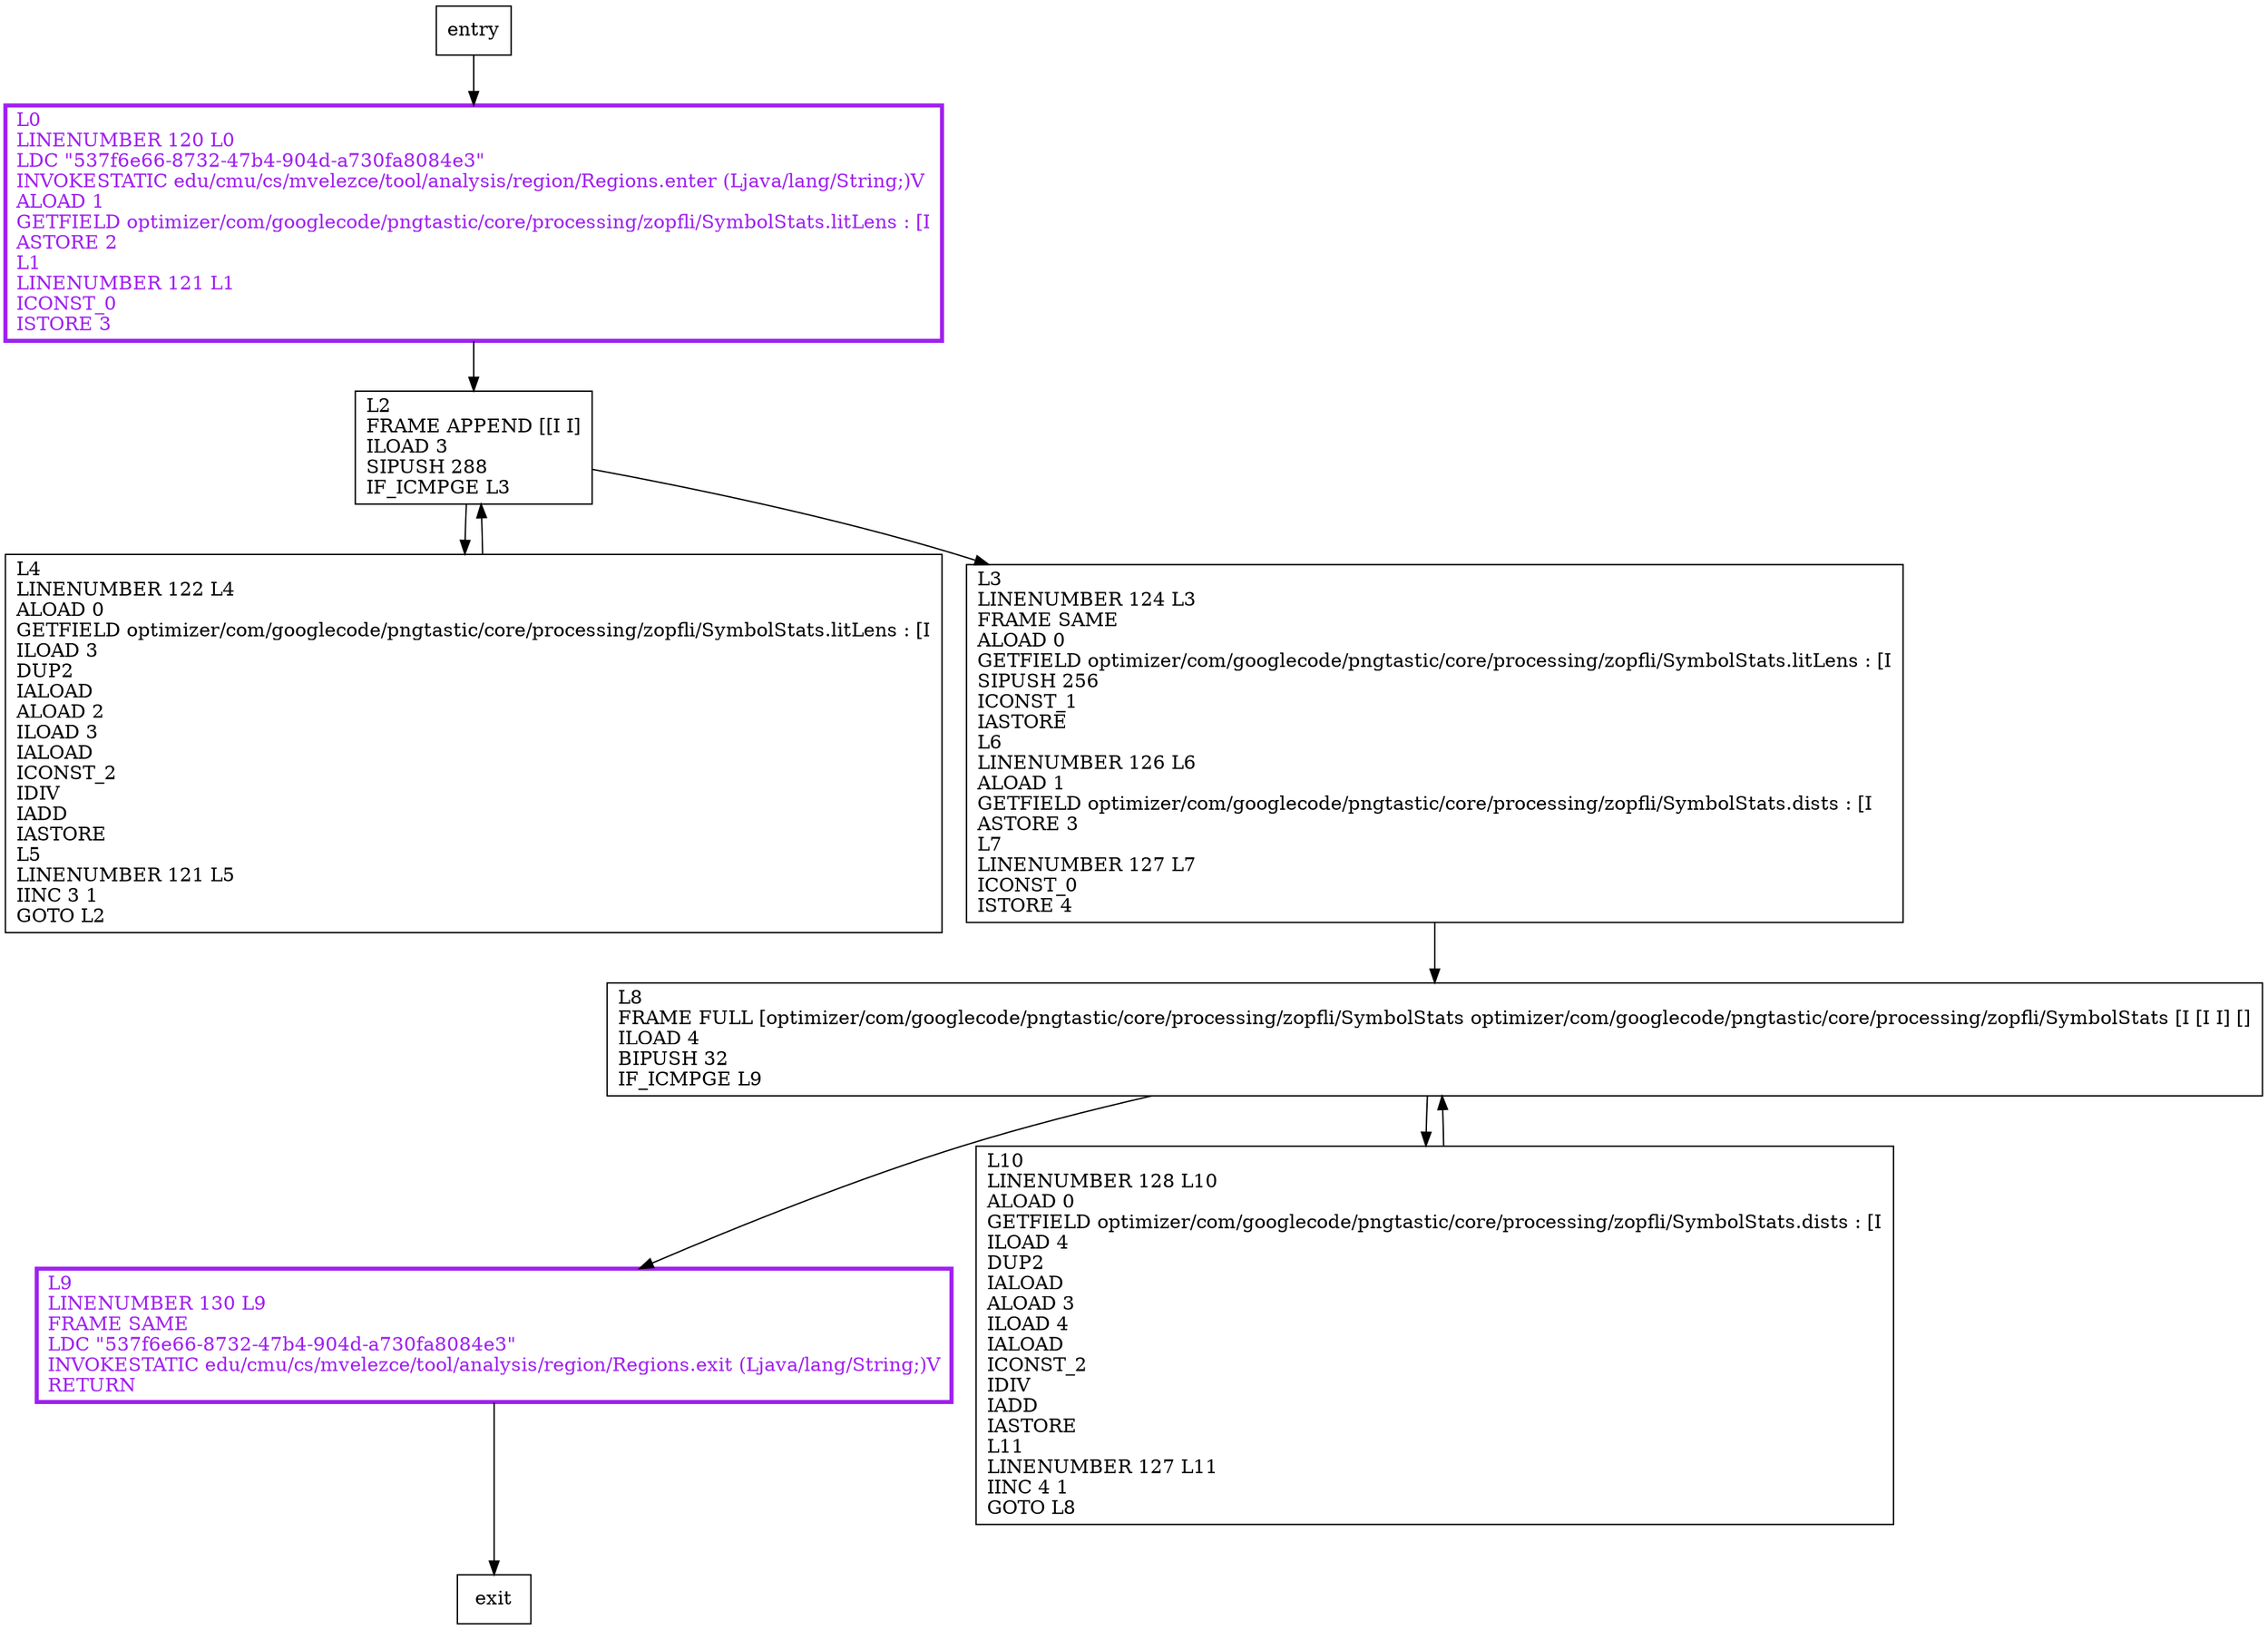 digraph alloy {
node [shape=record];
1419958638 [label="L0\lLINENUMBER 120 L0\lLDC \"537f6e66-8732-47b4-904d-a730fa8084e3\"\lINVOKESTATIC edu/cmu/cs/mvelezce/tool/analysis/region/Regions.enter (Ljava/lang/String;)V\lALOAD 1\lGETFIELD optimizer/com/googlecode/pngtastic/core/processing/zopfli/SymbolStats.litLens : [I\lASTORE 2\lL1\lLINENUMBER 121 L1\lICONST_0\lISTORE 3\l"];
766089249 [label="L9\lLINENUMBER 130 L9\lFRAME SAME\lLDC \"537f6e66-8732-47b4-904d-a730fa8084e3\"\lINVOKESTATIC edu/cmu/cs/mvelezce/tool/analysis/region/Regions.exit (Ljava/lang/String;)V\lRETURN\l"];
457714879 [label="L8\lFRAME FULL [optimizer/com/googlecode/pngtastic/core/processing/zopfli/SymbolStats optimizer/com/googlecode/pngtastic/core/processing/zopfli/SymbolStats [I [I I] []\lILOAD 4\lBIPUSH 32\lIF_ICMPGE L9\l"];
1870812438 [label="L2\lFRAME APPEND [[I I]\lILOAD 3\lSIPUSH 288\lIF_ICMPGE L3\l"];
1830984476 [label="L4\lLINENUMBER 122 L4\lALOAD 0\lGETFIELD optimizer/com/googlecode/pngtastic/core/processing/zopfli/SymbolStats.litLens : [I\lILOAD 3\lDUP2\lIALOAD\lALOAD 2\lILOAD 3\lIALOAD\lICONST_2\lIDIV\lIADD\lIASTORE\lL5\lLINENUMBER 121 L5\lIINC 3 1\lGOTO L2\l"];
1657512321 [label="L10\lLINENUMBER 128 L10\lALOAD 0\lGETFIELD optimizer/com/googlecode/pngtastic/core/processing/zopfli/SymbolStats.dists : [I\lILOAD 4\lDUP2\lIALOAD\lALOAD 3\lILOAD 4\lIALOAD\lICONST_2\lIDIV\lIADD\lIASTORE\lL11\lLINENUMBER 127 L11\lIINC 4 1\lGOTO L8\l"];
1722102020 [label="L3\lLINENUMBER 124 L3\lFRAME SAME\lALOAD 0\lGETFIELD optimizer/com/googlecode/pngtastic/core/processing/zopfli/SymbolStats.litLens : [I\lSIPUSH 256\lICONST_1\lIASTORE\lL6\lLINENUMBER 126 L6\lALOAD 1\lGETFIELD optimizer/com/googlecode/pngtastic/core/processing/zopfli/SymbolStats.dists : [I\lASTORE 3\lL7\lLINENUMBER 127 L7\lICONST_0\lISTORE 4\l"];
entry;
exit;
entry -> 1419958638;
1419958638 -> 1870812438;
766089249 -> exit;
457714879 -> 766089249;
457714879 -> 1657512321;
1870812438 -> 1830984476;
1870812438 -> 1722102020;
1830984476 -> 1870812438;
1657512321 -> 457714879;
1722102020 -> 457714879;
1419958638[fontcolor="purple", penwidth=3, color="purple"];
766089249[fontcolor="purple", penwidth=3, color="purple"];
}
